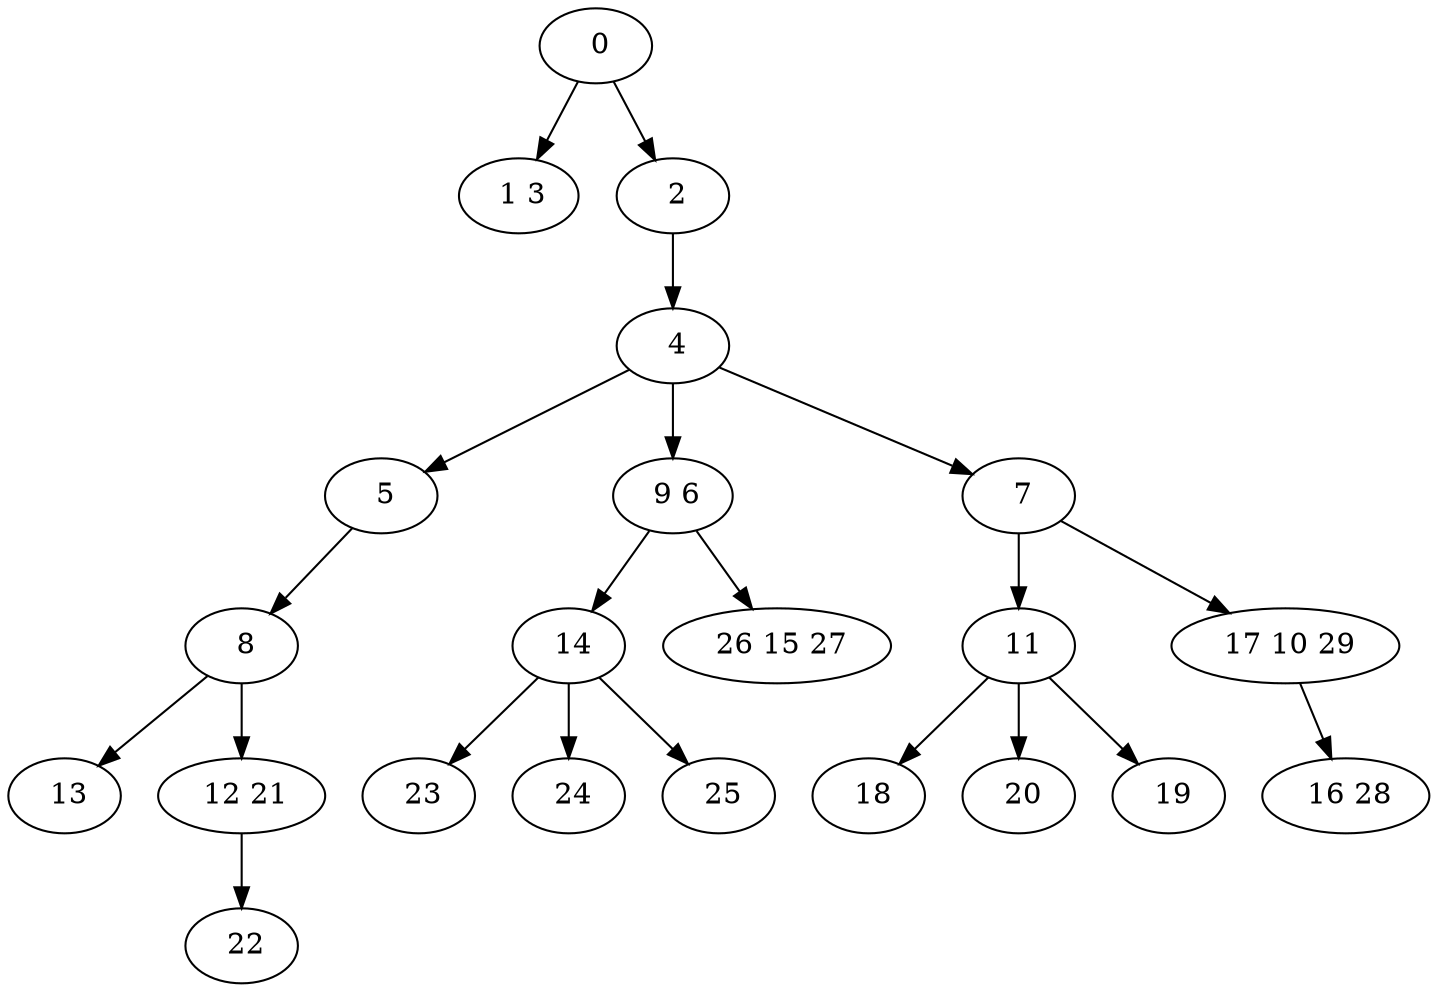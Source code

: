 digraph mytree {
" 0" -> " 1 3";
" 0" -> " 2";
" 1 3";
" 2" -> " 4";
" 4" -> " 5";
" 4" -> " 9 6";
" 4" -> " 7";
" 5" -> " 8";
" 9 6" -> " 14";
" 9 6" -> " 26 15 27";
" 7" -> " 11";
" 7" -> " 17 10 29";
" 11" -> " 18";
" 11" -> " 20";
" 11" -> " 19";
" 17 10 29" -> " 16 28";
" 8" -> " 13";
" 8" -> " 12 21";
" 13";
" 12 21" -> " 22";
" 18";
" 20";
" 19";
" 14" -> " 23";
" 14" -> " 24";
" 14" -> " 25";
" 23";
" 24";
" 25";
" 26 15 27";
" 22";
" 16 28";
}
